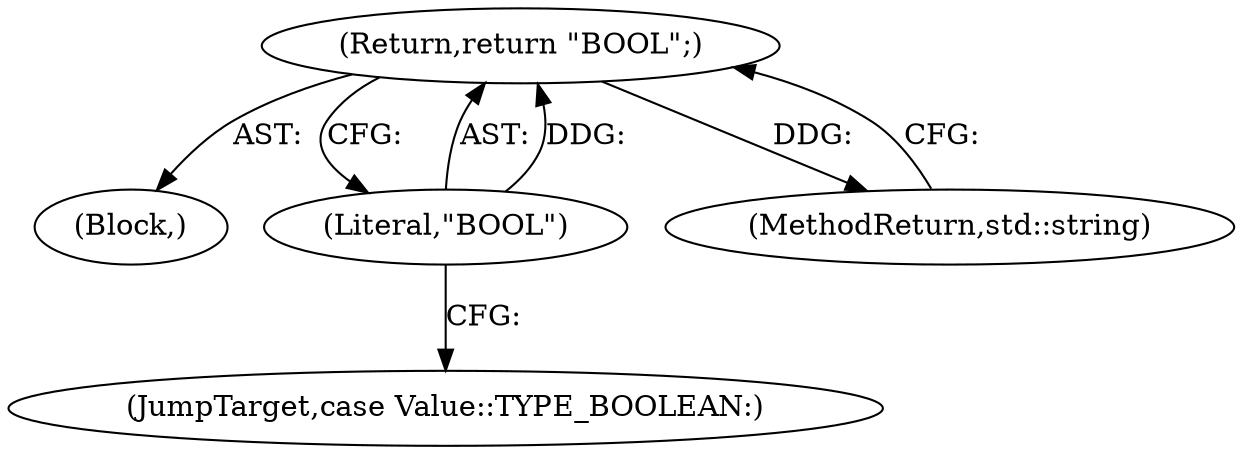 digraph "1_Chrome_4ab22cfc619ee8ff17a8c50e289ec3b30731ceba_15@del" {
"1000110" [label="(Return,return \"BOOL\";)"];
"1000111" [label="(Literal,\"BOOL\")"];
"1000105" [label="(Block,)"];
"1000111" [label="(Literal,\"BOOL\")"];
"1000109" [label="(JumpTarget,case Value::TYPE_BOOLEAN:)"];
"1000110" [label="(Return,return \"BOOL\";)"];
"1000133" [label="(MethodReturn,std::string)"];
"1000110" -> "1000105"  [label="AST: "];
"1000110" -> "1000111"  [label="CFG: "];
"1000111" -> "1000110"  [label="AST: "];
"1000133" -> "1000110"  [label="CFG: "];
"1000110" -> "1000133"  [label="DDG: "];
"1000111" -> "1000110"  [label="DDG: "];
"1000111" -> "1000109"  [label="CFG: "];
}
